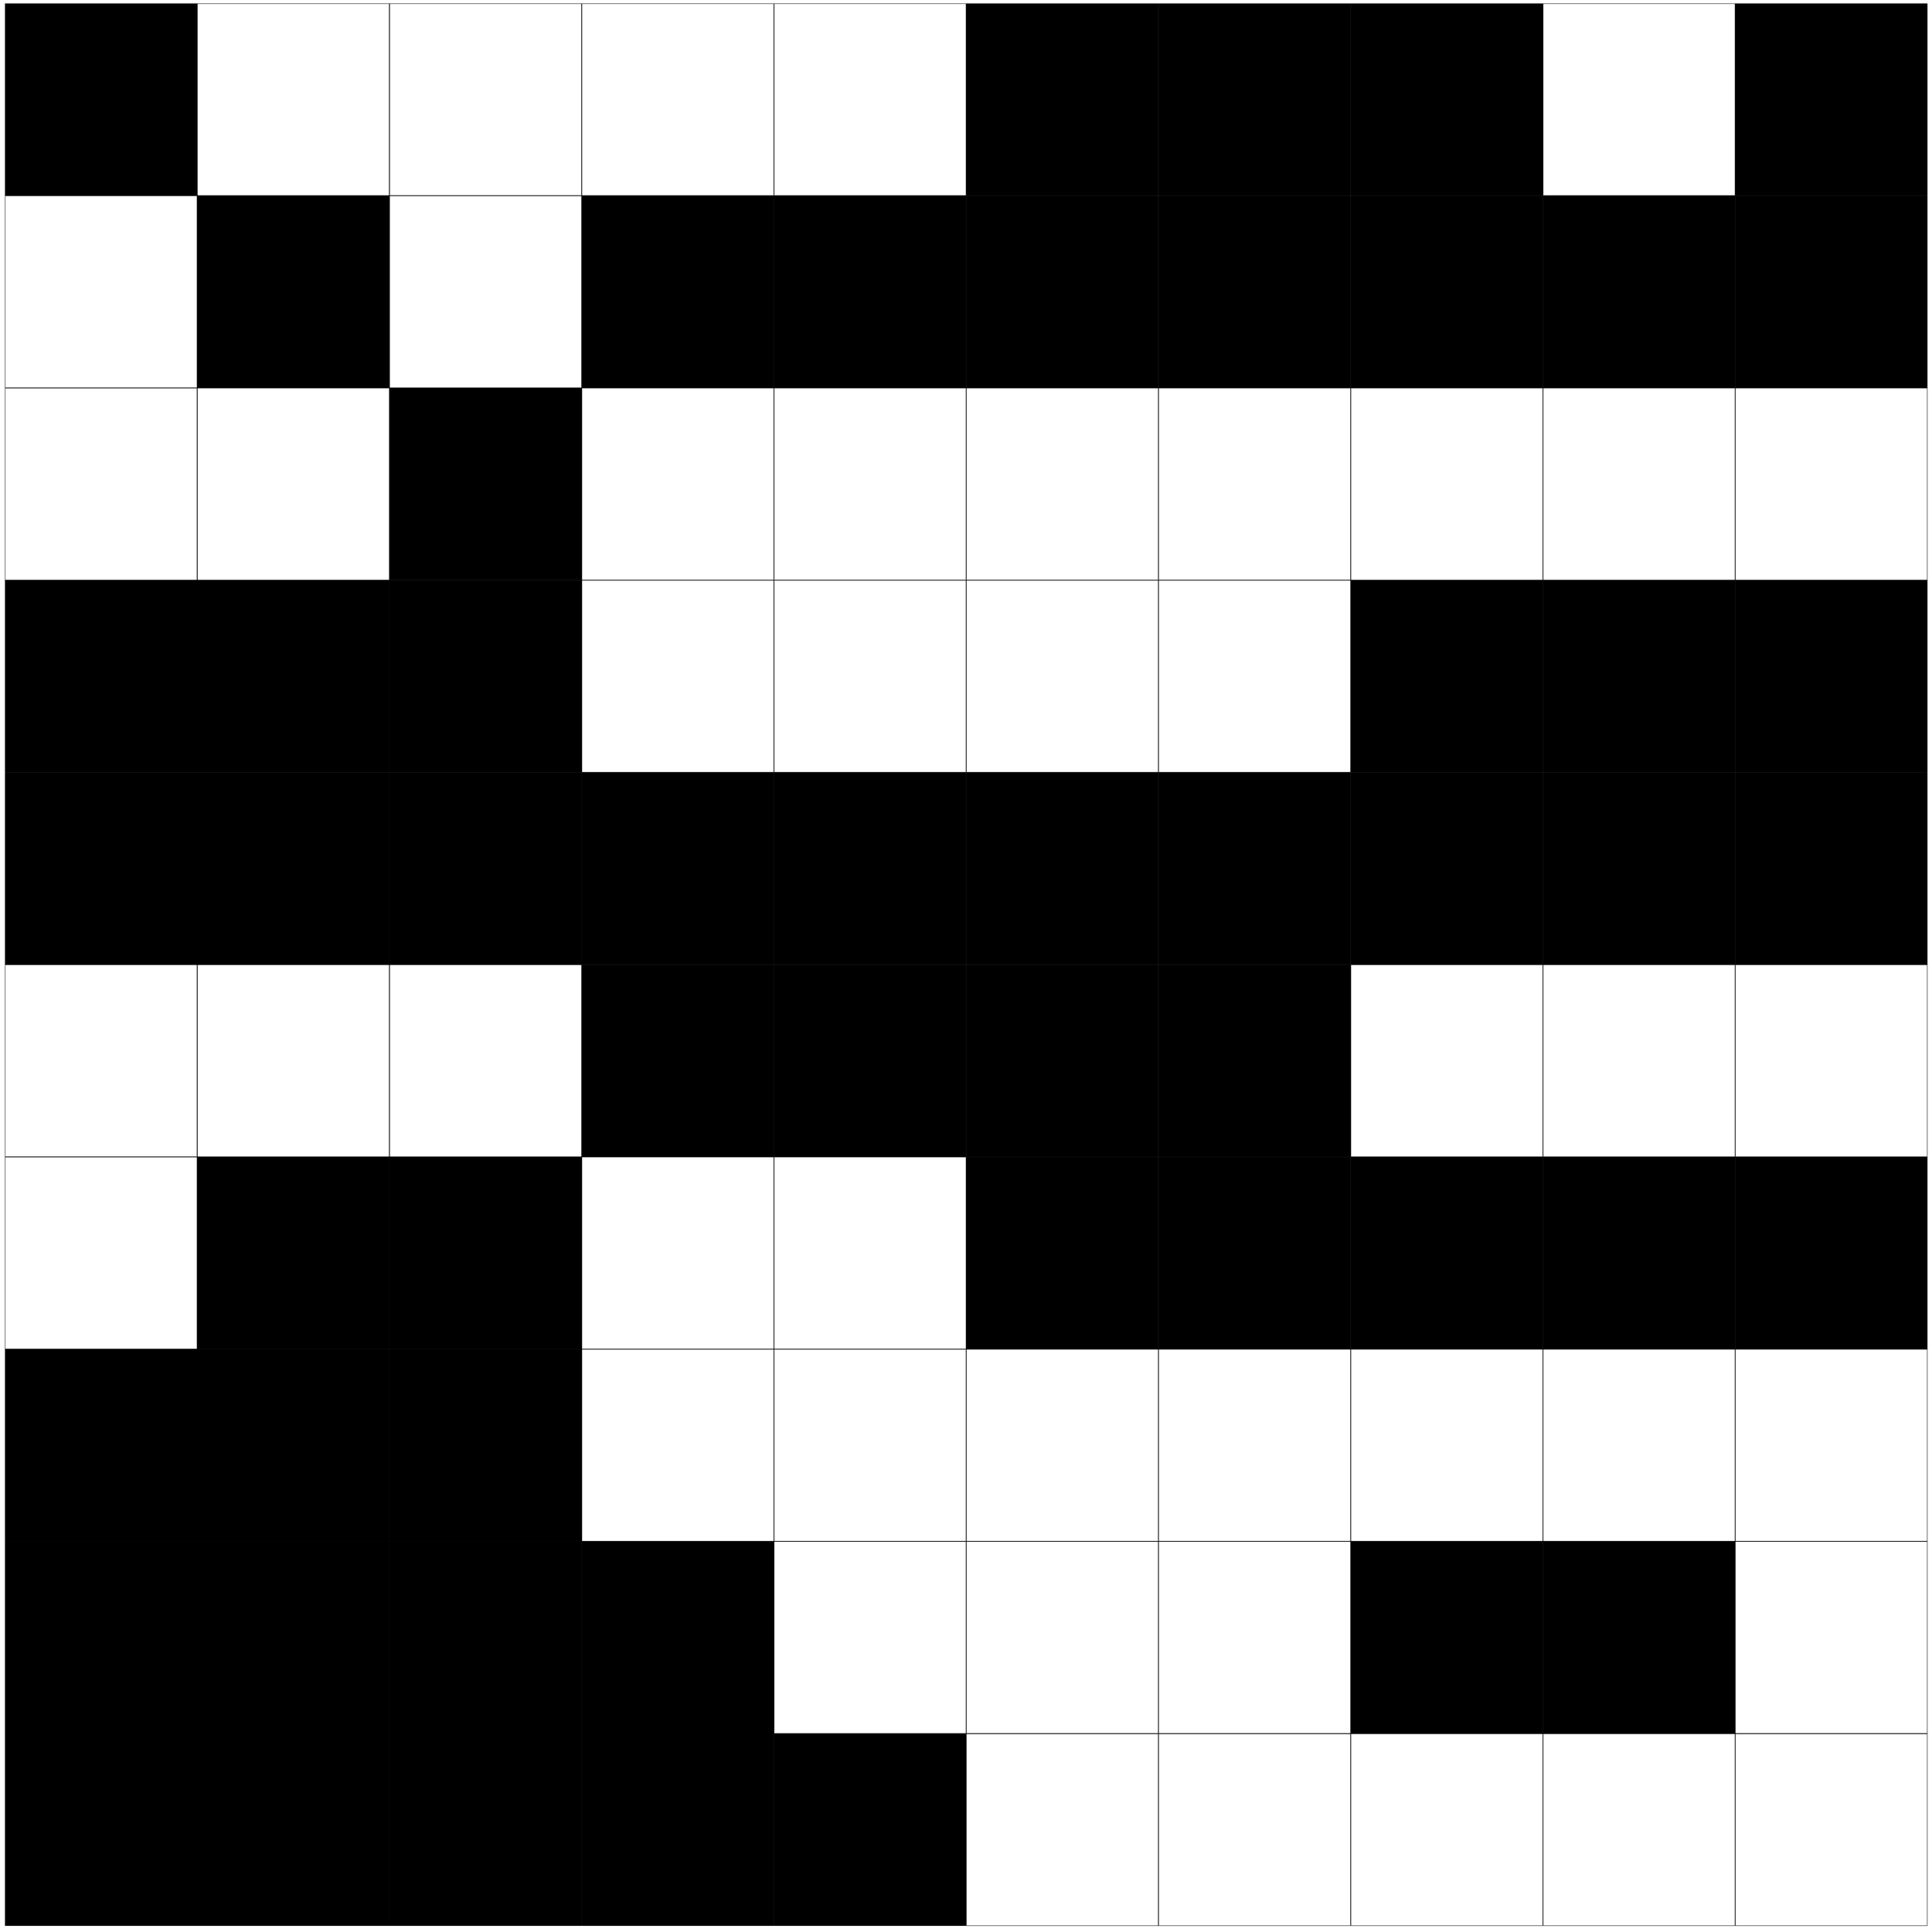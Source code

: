 digraph G {
 TABLA [shape = plaintext label =< 
 <TABLE border="0" cellspacing="1" cellborder = "1" cellpadding = "250">
<TR>
<TD bgcolor="black"></TD>
<TD></TD>
<TD></TD>
<TD></TD>
<TD></TD>
<TD bgcolor="black"></TD>
<TD bgcolor="black"></TD>
<TD bgcolor="black"></TD>
<TD></TD>
<TD bgcolor="black"></TD>
</TR><TR>
<TD></TD>
<TD bgcolor="black"></TD>
<TD></TD>
<TD bgcolor="black"></TD>
<TD bgcolor="black"></TD>
<TD bgcolor="black"></TD>
<TD bgcolor="black"></TD>
<TD bgcolor="black"></TD>
<TD bgcolor="black"></TD>
<TD bgcolor="black"></TD>
</TR><TR>
<TD></TD>
<TD></TD>
<TD bgcolor="black"></TD>
<TD></TD>
<TD></TD>
<TD></TD>
<TD></TD>
<TD></TD>
<TD></TD>
<TD></TD>
</TR><TR>
<TD bgcolor="black"></TD>
<TD bgcolor="black"></TD>
<TD bgcolor="black"></TD>
<TD></TD>
<TD></TD>
<TD></TD>
<TD></TD>
<TD bgcolor="black"></TD>
<TD bgcolor="black"></TD>
<TD bgcolor="black"></TD>
</TR><TR>
<TD bgcolor="black"></TD>
<TD bgcolor="black"></TD>
<TD bgcolor="black"></TD>
<TD bgcolor="black"></TD>
<TD bgcolor="black"></TD>
<TD bgcolor="black"></TD>
<TD bgcolor="black"></TD>
<TD bgcolor="black"></TD>
<TD bgcolor="black"></TD>
<TD bgcolor="black"></TD>
</TR><TR>
<TD></TD>
<TD></TD>
<TD></TD>
<TD bgcolor="black"></TD>
<TD bgcolor="black"></TD>
<TD bgcolor="black"></TD>
<TD bgcolor="black"></TD>
<TD></TD>
<TD></TD>
<TD></TD>
</TR><TR>
<TD></TD>
<TD bgcolor="black"></TD>
<TD bgcolor="black"></TD>
<TD></TD>
<TD></TD>
<TD bgcolor="black"></TD>
<TD bgcolor="black"></TD>
<TD bgcolor="black"></TD>
<TD bgcolor="black"></TD>
<TD bgcolor="black"></TD>
</TR><TR>
<TD bgcolor="black"></TD>
<TD bgcolor="black"></TD>
<TD bgcolor="black"></TD>
<TD></TD>
<TD></TD>
<TD></TD>
<TD></TD>
<TD></TD>
<TD></TD>
<TD></TD>
</TR><TR>
<TD bgcolor="black"></TD>
<TD bgcolor="black"></TD>
<TD bgcolor="black"></TD>
<TD bgcolor="black"></TD>
<TD></TD>
<TD></TD>
<TD></TD>
<TD bgcolor="black"></TD>
<TD bgcolor="black"></TD>
<TD></TD>
</TR><TR>
<TD bgcolor="black"></TD>
<TD bgcolor="black"></TD>
<TD bgcolor="black"></TD>
<TD bgcolor="black"></TD>
<TD bgcolor="black"></TD>
<TD></TD>
<TD></TD>
<TD></TD>
<TD></TD>
<TD></TD>
</TR></TABLE>>];
}